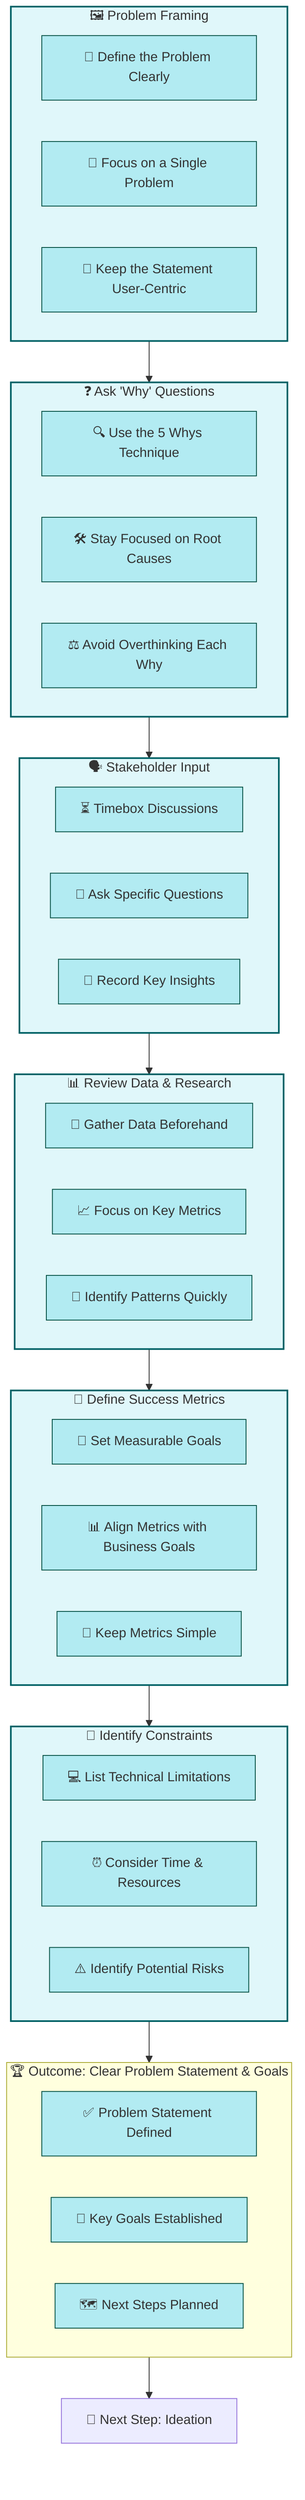 flowchart TD
%% Subgraph 1: Problem Framing
subgraph A[🖼️ Problem Framing]
    A1[📝 Define the Problem Clearly]
    A2[🎯 Focus on a Single Problem]
    A3[👤 Keep the Statement User-Centric]
end
%% Subgraph 2: Ask 'Why' Questions
subgraph B[❓ Ask 'Why' Questions]
    B1[🔍 Use the 5 Whys Technique]
    B2[🛠️ Stay Focused on Root Causes]
    B3[⚖️ Avoid Overthinking Each Why]
end
%% Subgraph 3: Stakeholder Input
subgraph C[🗣️ Stakeholder Input]
    C1[⏳ Timebox Discussions]
    C2[🎤 Ask Specific Questions]
    C3[📝 Record Key Insights]
end
%% Subgraph 4: Review Existing Data & Research
subgraph D[📊 Review Data & Research]
    D1[📂 Gather Data Beforehand]
    D2[📈 Focus on Key Metrics]
    D3[🔄 Identify Patterns Quickly]
end
%% Subgraph 5: Define Success Metrics
subgraph E[📏 Define Success Metrics]
    E1[🏁 Set Measurable Goals]
    E2[📊 Align Metrics with Business Goals]
    E3[🔑 Keep Metrics Simple]
end
%% Subgraph 6: Identify Constraints
subgraph F[🚧 Identify Constraints]
    F1[💻 List Technical Limitations]
    F2[⏰ Consider Time & Resources]
    F3[⚠️ Identify Potential Risks]
end
%% Final Outcome
subgraph G[🏆 Outcome: Clear Problem Statement & Goals]
    G1[✅ Problem Statement Defined]
    G2[🎯 Key Goals Established]
    G3[🗺️ Next Steps Planned]
end
%% Connections
A --> B --> C --> D --> E --> F --> G
G --> H[🚀 Next Step: Ideation]
%% Styling
classDef header fill:#e0f7fa,stroke:#006064,stroke-width:2px;
classDef tip fill:#b2ebf2,stroke:#004d40,stroke-width:1px;
class A header;
class B header;
class C header;
class D header;
class E header;
class F header;
class G fill:#bfb,stroke:#333,stroke-width:2px;
class H fill:#ff9,stroke:#333,stroke-width:2px;
class A1,A2,A3,B1,B2,B3,C1,C2,C3,D1,D2,D3,E1,E2,E3,F1,F2,F3,G1,G2,G3 tip;